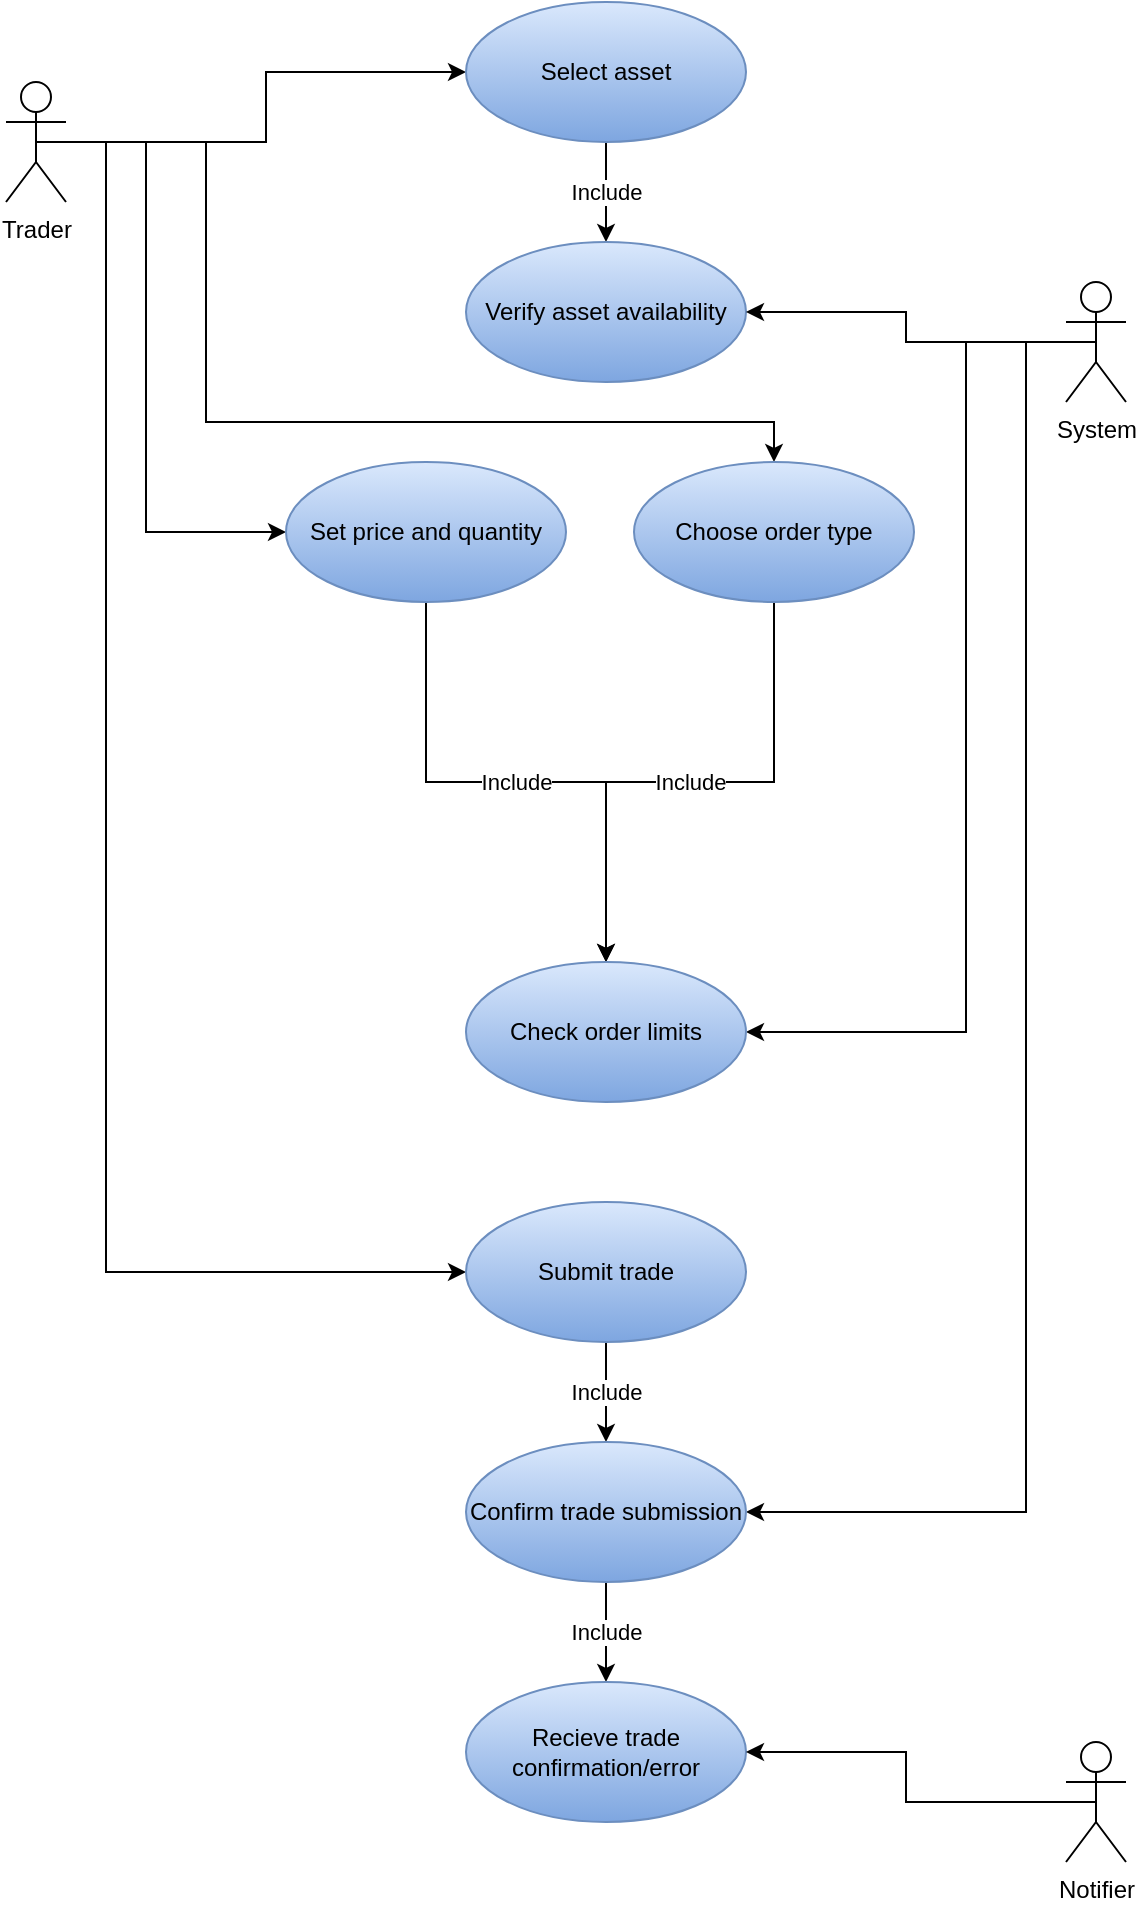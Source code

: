 <mxfile version="24.7.17">
  <diagram name="Page-1" id="_ZpJzG1WeU1G6jgr-24N">
    <mxGraphModel dx="1050" dy="1743" grid="1" gridSize="10" guides="1" tooltips="1" connect="1" arrows="1" fold="1" page="1" pageScale="1" pageWidth="827" pageHeight="1169" math="0" shadow="0">
      <root>
        <mxCell id="0" />
        <mxCell id="1" parent="0" />
        <mxCell id="jGVvWm93H59CCRa7l00Y-5" style="edgeStyle=orthogonalEdgeStyle;rounded=0;orthogonalLoop=1;jettySize=auto;html=1;exitX=0.5;exitY=0.5;exitDx=0;exitDy=0;exitPerimeter=0;" parent="1" source="jGVvWm93H59CCRa7l00Y-1" target="jGVvWm93H59CCRa7l00Y-4" edge="1">
          <mxGeometry relative="1" as="geometry" />
        </mxCell>
        <mxCell id="jGVvWm93H59CCRa7l00Y-11" style="edgeStyle=orthogonalEdgeStyle;rounded=0;orthogonalLoop=1;jettySize=auto;html=1;exitX=0.5;exitY=0.5;exitDx=0;exitDy=0;exitPerimeter=0;entryX=0.5;entryY=0;entryDx=0;entryDy=0;" parent="1" source="jGVvWm93H59CCRa7l00Y-1" target="jGVvWm93H59CCRa7l00Y-10" edge="1">
          <mxGeometry relative="1" as="geometry">
            <Array as="points">
              <mxPoint x="200" y="-1080" />
              <mxPoint x="200" y="-940" />
              <mxPoint x="484" y="-940" />
            </Array>
          </mxGeometry>
        </mxCell>
        <mxCell id="jGVvWm93H59CCRa7l00Y-14" style="edgeStyle=orthogonalEdgeStyle;rounded=0;orthogonalLoop=1;jettySize=auto;html=1;exitX=0.5;exitY=0.5;exitDx=0;exitDy=0;exitPerimeter=0;entryX=0;entryY=0.5;entryDx=0;entryDy=0;" parent="1" source="jGVvWm93H59CCRa7l00Y-1" target="jGVvWm93H59CCRa7l00Y-12" edge="1">
          <mxGeometry relative="1" as="geometry">
            <Array as="points">
              <mxPoint x="170" y="-1080" />
              <mxPoint x="170" y="-885" />
            </Array>
          </mxGeometry>
        </mxCell>
        <mxCell id="jGVvWm93H59CCRa7l00Y-25" style="edgeStyle=orthogonalEdgeStyle;rounded=0;orthogonalLoop=1;jettySize=auto;html=1;exitX=0.5;exitY=0.5;exitDx=0;exitDy=0;exitPerimeter=0;entryX=0;entryY=0.5;entryDx=0;entryDy=0;" parent="1" source="jGVvWm93H59CCRa7l00Y-1" target="jGVvWm93H59CCRa7l00Y-20" edge="1">
          <mxGeometry relative="1" as="geometry">
            <Array as="points">
              <mxPoint x="150" y="-1080" />
              <mxPoint x="150" y="-515" />
            </Array>
          </mxGeometry>
        </mxCell>
        <mxCell id="jGVvWm93H59CCRa7l00Y-1" value="Trader&lt;div&gt;&lt;br&gt;&lt;/div&gt;" style="shape=umlActor;verticalLabelPosition=bottom;verticalAlign=top;html=1;" parent="1" vertex="1">
          <mxGeometry x="100" y="-1110" width="30" height="60" as="geometry" />
        </mxCell>
        <mxCell id="jGVvWm93H59CCRa7l00Y-24" value="Include" style="edgeStyle=orthogonalEdgeStyle;rounded=0;orthogonalLoop=1;jettySize=auto;html=1;exitX=0.5;exitY=1;exitDx=0;exitDy=0;entryX=0.5;entryY=0;entryDx=0;entryDy=0;" parent="1" source="jGVvWm93H59CCRa7l00Y-4" target="jGVvWm93H59CCRa7l00Y-6" edge="1">
          <mxGeometry relative="1" as="geometry" />
        </mxCell>
        <mxCell id="jGVvWm93H59CCRa7l00Y-4" value="Select asset" style="ellipse;whiteSpace=wrap;html=1;fillColor=#dae8fc;strokeColor=#6c8ebf;gradientColor=#7ea6e0;" parent="1" vertex="1">
          <mxGeometry x="330" y="-1150" width="140" height="70" as="geometry" />
        </mxCell>
        <mxCell id="jGVvWm93H59CCRa7l00Y-6" value="Verify asset availability" style="ellipse;whiteSpace=wrap;html=1;fillColor=#dae8fc;gradientColor=#7ea6e0;strokeColor=#6c8ebf;" parent="1" vertex="1">
          <mxGeometry x="330" y="-1030" width="140" height="70" as="geometry" />
        </mxCell>
        <mxCell id="jGVvWm93H59CCRa7l00Y-33" style="edgeStyle=orthogonalEdgeStyle;rounded=0;orthogonalLoop=1;jettySize=auto;html=1;exitX=0.5;exitY=0.5;exitDx=0;exitDy=0;exitPerimeter=0;entryX=1;entryY=0.5;entryDx=0;entryDy=0;" parent="1" source="jGVvWm93H59CCRa7l00Y-8" target="jGVvWm93H59CCRa7l00Y-26" edge="1">
          <mxGeometry relative="1" as="geometry">
            <Array as="points">
              <mxPoint x="610" y="-980" />
              <mxPoint x="610" y="-395" />
            </Array>
          </mxGeometry>
        </mxCell>
        <mxCell id="jGVvWm93H59CCRa7l00Y-34" style="edgeStyle=orthogonalEdgeStyle;rounded=0;orthogonalLoop=1;jettySize=auto;html=1;exitX=0.5;exitY=0.5;exitDx=0;exitDy=0;exitPerimeter=0;entryX=1;entryY=0.5;entryDx=0;entryDy=0;" parent="1" source="jGVvWm93H59CCRa7l00Y-8" target="jGVvWm93H59CCRa7l00Y-15" edge="1">
          <mxGeometry relative="1" as="geometry">
            <Array as="points">
              <mxPoint x="580" y="-980" />
              <mxPoint x="580" y="-635" />
            </Array>
          </mxGeometry>
        </mxCell>
        <mxCell id="jGVvWm93H59CCRa7l00Y-35" style="edgeStyle=orthogonalEdgeStyle;rounded=0;orthogonalLoop=1;jettySize=auto;html=1;exitX=0.5;exitY=0.5;exitDx=0;exitDy=0;exitPerimeter=0;entryX=1;entryY=0.5;entryDx=0;entryDy=0;" parent="1" source="jGVvWm93H59CCRa7l00Y-8" target="jGVvWm93H59CCRa7l00Y-6" edge="1">
          <mxGeometry relative="1" as="geometry" />
        </mxCell>
        <mxCell id="jGVvWm93H59CCRa7l00Y-8" value="System" style="shape=umlActor;verticalLabelPosition=bottom;verticalAlign=top;html=1;" parent="1" vertex="1">
          <mxGeometry x="630" y="-1010" width="30" height="60" as="geometry" />
        </mxCell>
        <mxCell id="1yj895_FmhLYa8DNTKUU-1" value="Include" style="edgeStyle=orthogonalEdgeStyle;rounded=0;orthogonalLoop=1;jettySize=auto;html=1;entryX=0.5;entryY=0;entryDx=0;entryDy=0;" edge="1" parent="1" source="jGVvWm93H59CCRa7l00Y-10" target="jGVvWm93H59CCRa7l00Y-15">
          <mxGeometry relative="1" as="geometry" />
        </mxCell>
        <mxCell id="jGVvWm93H59CCRa7l00Y-10" value="Choose order type" style="ellipse;whiteSpace=wrap;html=1;fillColor=#dae8fc;gradientColor=#7ea6e0;strokeColor=#6c8ebf;" parent="1" vertex="1">
          <mxGeometry x="414" y="-920" width="140" height="70" as="geometry" />
        </mxCell>
        <mxCell id="jGVvWm93H59CCRa7l00Y-21" value="Include" style="edgeStyle=orthogonalEdgeStyle;rounded=0;orthogonalLoop=1;jettySize=auto;html=1;exitX=0.5;exitY=1;exitDx=0;exitDy=0;entryX=0.5;entryY=0;entryDx=0;entryDy=0;" parent="1" source="jGVvWm93H59CCRa7l00Y-12" target="jGVvWm93H59CCRa7l00Y-15" edge="1">
          <mxGeometry relative="1" as="geometry">
            <Array as="points">
              <mxPoint x="310" y="-760" />
              <mxPoint x="400" y="-760" />
            </Array>
          </mxGeometry>
        </mxCell>
        <mxCell id="jGVvWm93H59CCRa7l00Y-12" value="Set price and quantity" style="ellipse;whiteSpace=wrap;html=1;fillColor=#dae8fc;gradientColor=#7ea6e0;strokeColor=#6c8ebf;" parent="1" vertex="1">
          <mxGeometry x="240" y="-920" width="140" height="70" as="geometry" />
        </mxCell>
        <mxCell id="jGVvWm93H59CCRa7l00Y-15" value="Check order limits" style="ellipse;whiteSpace=wrap;html=1;fillColor=#dae8fc;gradientColor=#7ea6e0;strokeColor=#6c8ebf;" parent="1" vertex="1">
          <mxGeometry x="330" y="-670" width="140" height="70" as="geometry" />
        </mxCell>
        <mxCell id="jGVvWm93H59CCRa7l00Y-27" value="Include" style="edgeStyle=orthogonalEdgeStyle;rounded=0;orthogonalLoop=1;jettySize=auto;html=1;exitX=0.5;exitY=1;exitDx=0;exitDy=0;entryX=0.5;entryY=0;entryDx=0;entryDy=0;" parent="1" source="jGVvWm93H59CCRa7l00Y-20" target="jGVvWm93H59CCRa7l00Y-26" edge="1">
          <mxGeometry relative="1" as="geometry" />
        </mxCell>
        <mxCell id="jGVvWm93H59CCRa7l00Y-20" value="Submit trade" style="ellipse;whiteSpace=wrap;html=1;fillColor=#dae8fc;gradientColor=#7ea6e0;strokeColor=#6c8ebf;" parent="1" vertex="1">
          <mxGeometry x="330" y="-550" width="140" height="70" as="geometry" />
        </mxCell>
        <mxCell id="jGVvWm93H59CCRa7l00Y-36" value="Include" style="edgeStyle=orthogonalEdgeStyle;rounded=0;orthogonalLoop=1;jettySize=auto;html=1;exitX=0.5;exitY=1;exitDx=0;exitDy=0;entryX=0.5;entryY=0;entryDx=0;entryDy=0;" parent="1" source="jGVvWm93H59CCRa7l00Y-26" target="jGVvWm93H59CCRa7l00Y-29" edge="1">
          <mxGeometry relative="1" as="geometry" />
        </mxCell>
        <mxCell id="jGVvWm93H59CCRa7l00Y-26" value="Confirm trade submission" style="ellipse;whiteSpace=wrap;html=1;fillColor=#dae8fc;gradientColor=#7ea6e0;strokeColor=#6c8ebf;" parent="1" vertex="1">
          <mxGeometry x="330" y="-430" width="140" height="70" as="geometry" />
        </mxCell>
        <mxCell id="jGVvWm93H59CCRa7l00Y-29" value="Recieve trade confirmation/error" style="ellipse;whiteSpace=wrap;html=1;fillColor=#dae8fc;gradientColor=#7ea6e0;strokeColor=#6c8ebf;" parent="1" vertex="1">
          <mxGeometry x="330" y="-310" width="140" height="70" as="geometry" />
        </mxCell>
        <mxCell id="jGVvWm93H59CCRa7l00Y-37" style="edgeStyle=orthogonalEdgeStyle;rounded=0;orthogonalLoop=1;jettySize=auto;html=1;exitX=0.5;exitY=0.5;exitDx=0;exitDy=0;exitPerimeter=0;entryX=1;entryY=0.5;entryDx=0;entryDy=0;" parent="1" source="jGVvWm93H59CCRa7l00Y-31" target="jGVvWm93H59CCRa7l00Y-29" edge="1">
          <mxGeometry relative="1" as="geometry" />
        </mxCell>
        <mxCell id="jGVvWm93H59CCRa7l00Y-31" value="Notifier" style="shape=umlActor;verticalLabelPosition=bottom;verticalAlign=top;html=1;" parent="1" vertex="1">
          <mxGeometry x="630" y="-280" width="30" height="60" as="geometry" />
        </mxCell>
      </root>
    </mxGraphModel>
  </diagram>
</mxfile>
